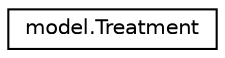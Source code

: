 digraph "Graphical Class Hierarchy"
{
 // LATEX_PDF_SIZE
  edge [fontname="Helvetica",fontsize="10",labelfontname="Helvetica",labelfontsize="10"];
  node [fontname="Helvetica",fontsize="10",shape=record];
  rankdir="LR";
  Node0 [label="model.Treatment",height=0.2,width=0.4,color="black", fillcolor="white", style="filled",URL="$dc/de5/classmodel_1_1Treatment.html",tooltip="Treatments are the work the caregivers do to the patients."];
}

